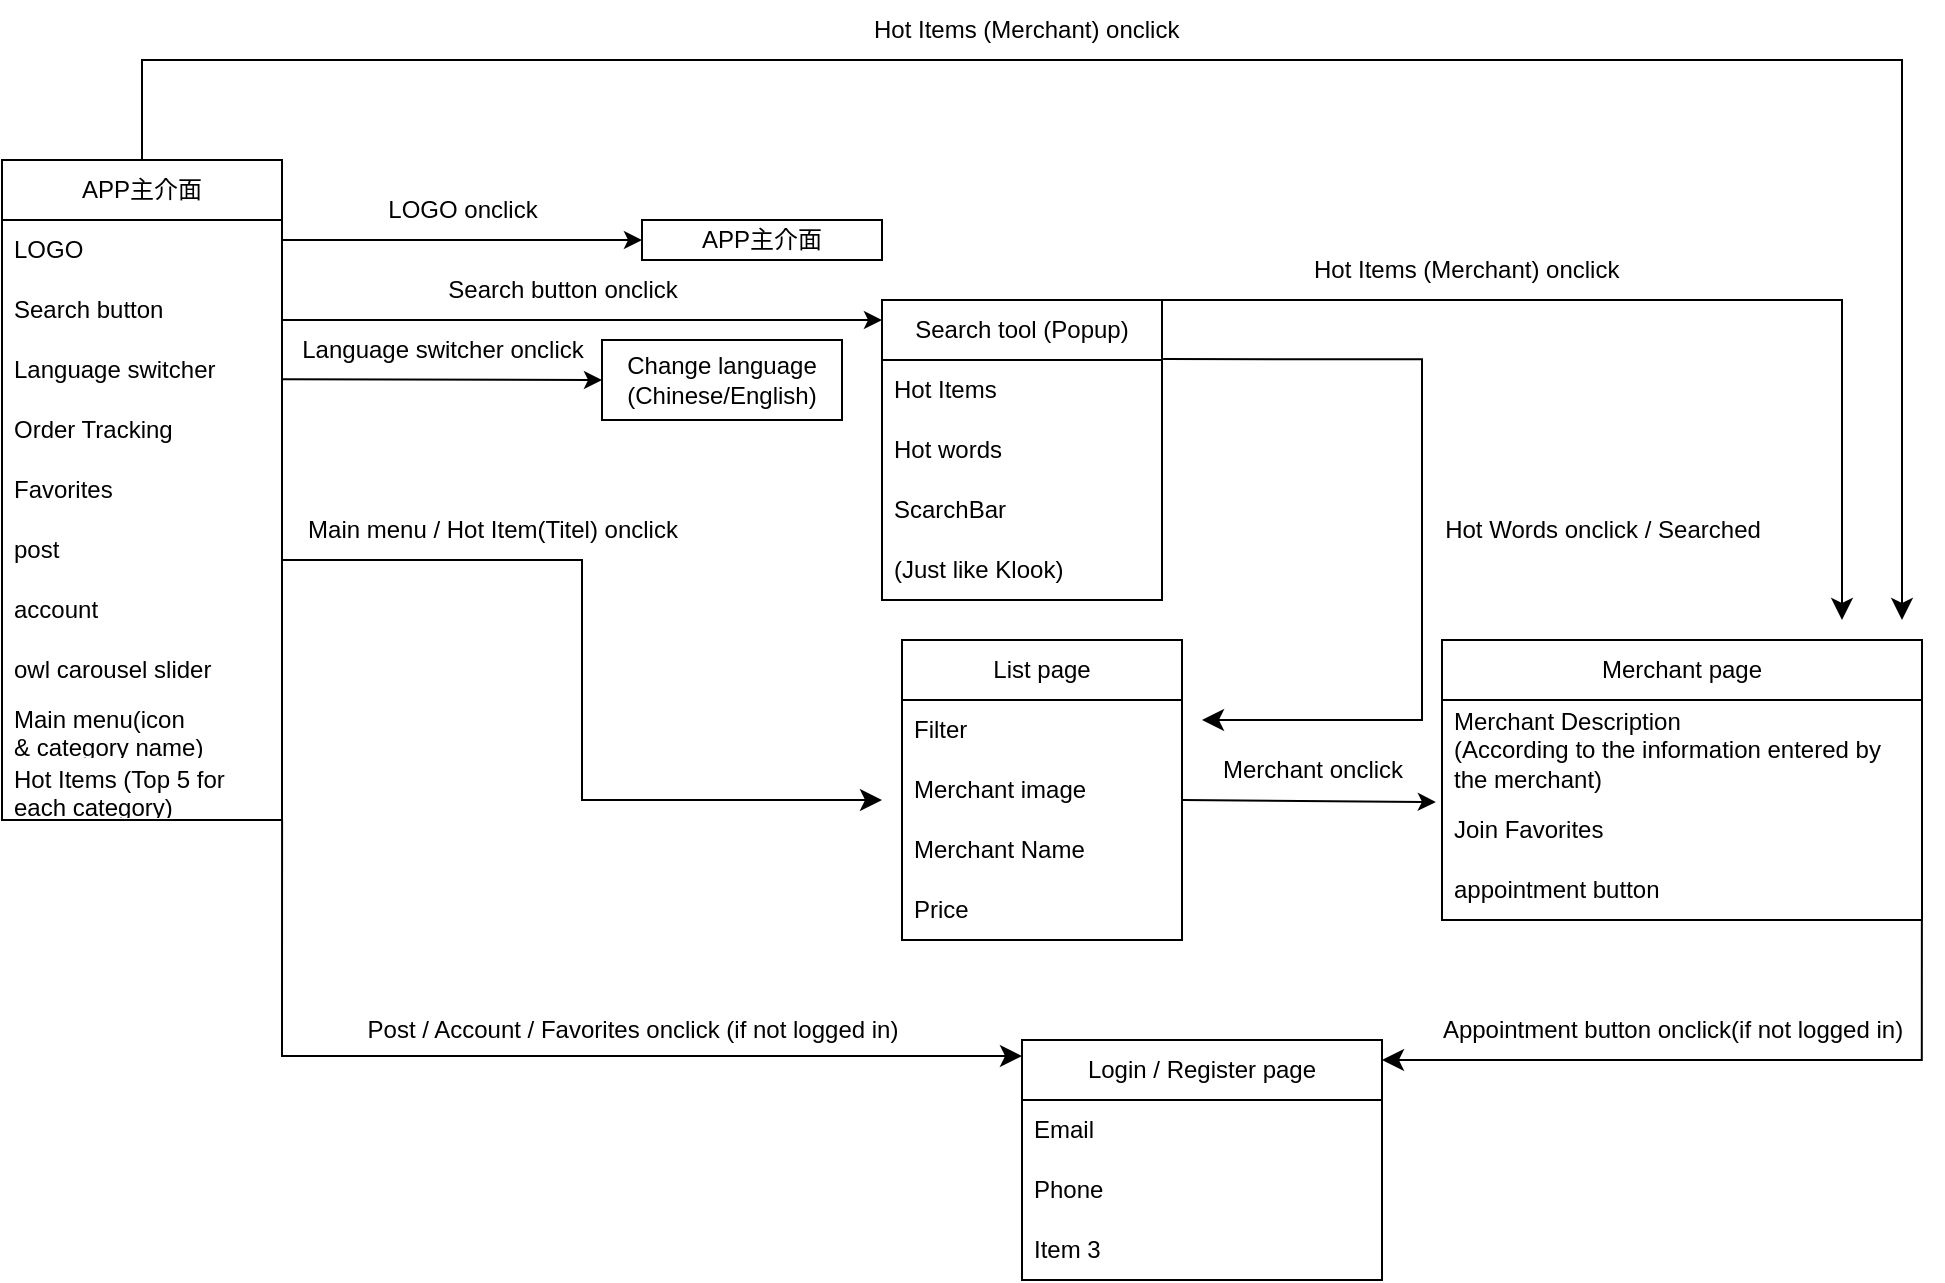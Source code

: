 <mxfile version="21.5.2" type="github">
  <diagram name="Page-1" id="9f46799a-70d6-7492-0946-bef42562c5a5">
    <mxGraphModel dx="1430" dy="2420" grid="1" gridSize="10" guides="1" tooltips="1" connect="1" arrows="1" fold="1" page="1" pageScale="1" pageWidth="2336" pageHeight="1654" background="none" math="0" shadow="0">
      <root>
        <mxCell id="0" />
        <mxCell id="1" parent="0" />
        <mxCell id="vtSzQmXgH5W4J1nf9XrN-16" value="APP主介面" style="swimlane;fontStyle=0;childLayout=stackLayout;horizontal=1;startSize=30;horizontalStack=0;resizeParent=1;resizeParentMax=0;resizeLast=0;collapsible=1;marginBottom=0;whiteSpace=wrap;html=1;" vertex="1" parent="1">
          <mxGeometry x="40" y="40" width="140" height="330" as="geometry">
            <mxRectangle x="40" y="40" width="60" height="30" as="alternateBounds" />
          </mxGeometry>
        </mxCell>
        <mxCell id="vtSzQmXgH5W4J1nf9XrN-20" value="LOGO" style="text;strokeColor=none;fillColor=none;align=left;verticalAlign=middle;spacingLeft=4;spacingRight=4;overflow=hidden;points=[[0,0.5],[1,0.5]];portConstraint=eastwest;rotatable=0;whiteSpace=wrap;html=1;" vertex="1" parent="vtSzQmXgH5W4J1nf9XrN-16">
          <mxGeometry y="30" width="140" height="30" as="geometry" />
        </mxCell>
        <mxCell id="vtSzQmXgH5W4J1nf9XrN-17" value="Search button" style="text;strokeColor=none;fillColor=none;align=left;verticalAlign=middle;spacingLeft=4;spacingRight=4;overflow=hidden;points=[[0,0.5],[1,0.5]];portConstraint=eastwest;rotatable=0;whiteSpace=wrap;html=1;" vertex="1" parent="vtSzQmXgH5W4J1nf9XrN-16">
          <mxGeometry y="60" width="140" height="30" as="geometry" />
        </mxCell>
        <mxCell id="vtSzQmXgH5W4J1nf9XrN-18" value="Language switcher" style="text;strokeColor=none;fillColor=none;align=left;verticalAlign=middle;spacingLeft=4;spacingRight=4;overflow=hidden;points=[[0,0.5],[1,0.5]];portConstraint=eastwest;rotatable=0;whiteSpace=wrap;html=1;" vertex="1" parent="vtSzQmXgH5W4J1nf9XrN-16">
          <mxGeometry y="90" width="140" height="30" as="geometry" />
        </mxCell>
        <mxCell id="vtSzQmXgH5W4J1nf9XrN-21" value="Order Tracking" style="text;strokeColor=none;fillColor=none;align=left;verticalAlign=middle;spacingLeft=4;spacingRight=4;overflow=hidden;points=[[0,0.5],[1,0.5]];portConstraint=eastwest;rotatable=0;whiteSpace=wrap;html=1;" vertex="1" parent="vtSzQmXgH5W4J1nf9XrN-16">
          <mxGeometry y="120" width="140" height="30" as="geometry" />
        </mxCell>
        <mxCell id="vtSzQmXgH5W4J1nf9XrN-22" value="Favorites" style="text;strokeColor=none;fillColor=none;align=left;verticalAlign=middle;spacingLeft=4;spacingRight=4;overflow=hidden;points=[[0,0.5],[1,0.5]];portConstraint=eastwest;rotatable=0;whiteSpace=wrap;html=1;" vertex="1" parent="vtSzQmXgH5W4J1nf9XrN-16">
          <mxGeometry y="150" width="140" height="30" as="geometry" />
        </mxCell>
        <mxCell id="vtSzQmXgH5W4J1nf9XrN-24" value="post" style="text;strokeColor=none;fillColor=none;align=left;verticalAlign=middle;spacingLeft=4;spacingRight=4;overflow=hidden;points=[[0,0.5],[1,0.5]];portConstraint=eastwest;rotatable=0;whiteSpace=wrap;html=1;" vertex="1" parent="vtSzQmXgH5W4J1nf9XrN-16">
          <mxGeometry y="180" width="140" height="30" as="geometry" />
        </mxCell>
        <mxCell id="vtSzQmXgH5W4J1nf9XrN-25" value="account" style="text;strokeColor=none;fillColor=none;align=left;verticalAlign=middle;spacingLeft=4;spacingRight=4;overflow=hidden;points=[[0,0.5],[1,0.5]];portConstraint=eastwest;rotatable=0;whiteSpace=wrap;html=1;" vertex="1" parent="vtSzQmXgH5W4J1nf9XrN-16">
          <mxGeometry y="210" width="140" height="30" as="geometry" />
        </mxCell>
        <mxCell id="vtSzQmXgH5W4J1nf9XrN-26" value="owl carousel slider" style="text;strokeColor=none;fillColor=none;align=left;verticalAlign=middle;spacingLeft=4;spacingRight=4;overflow=hidden;points=[[0,0.5],[1,0.5]];portConstraint=eastwest;rotatable=0;whiteSpace=wrap;html=1;" vertex="1" parent="vtSzQmXgH5W4J1nf9XrN-16">
          <mxGeometry y="240" width="140" height="30" as="geometry" />
        </mxCell>
        <mxCell id="vtSzQmXgH5W4J1nf9XrN-27" value="Main menu(icon &amp;amp;&amp;nbsp;category name)" style="text;strokeColor=none;fillColor=none;align=left;verticalAlign=middle;spacingLeft=4;spacingRight=4;overflow=hidden;points=[[0,0.5],[1,0.5]];portConstraint=eastwest;rotatable=0;whiteSpace=wrap;html=1;" vertex="1" parent="vtSzQmXgH5W4J1nf9XrN-16">
          <mxGeometry y="270" width="140" height="30" as="geometry" />
        </mxCell>
        <mxCell id="vtSzQmXgH5W4J1nf9XrN-28" value="Hot Items (Top 5 for each category)" style="text;strokeColor=none;fillColor=none;align=left;verticalAlign=middle;spacingLeft=4;spacingRight=4;overflow=hidden;points=[[0,0.5],[1,0.5]];portConstraint=eastwest;rotatable=0;whiteSpace=wrap;html=1;" vertex="1" parent="vtSzQmXgH5W4J1nf9XrN-16">
          <mxGeometry y="300" width="140" height="30" as="geometry" />
        </mxCell>
        <mxCell id="vtSzQmXgH5W4J1nf9XrN-19" value="Hot Items (Merchant) onclick" style="text;strokeColor=none;fillColor=none;align=left;verticalAlign=middle;spacingLeft=4;spacingRight=4;overflow=hidden;points=[[0,0.5],[1,0.5]];portConstraint=eastwest;rotatable=0;whiteSpace=wrap;html=1;" vertex="1" parent="1">
          <mxGeometry x="470" y="-40" width="190" height="30" as="geometry" />
        </mxCell>
        <mxCell id="vtSzQmXgH5W4J1nf9XrN-29" value="" style="endArrow=classic;html=1;rounded=0;" edge="1" parent="1">
          <mxGeometry width="50" height="50" relative="1" as="geometry">
            <mxPoint x="180" y="80" as="sourcePoint" />
            <mxPoint x="360" y="80" as="targetPoint" />
          </mxGeometry>
        </mxCell>
        <mxCell id="vtSzQmXgH5W4J1nf9XrN-30" value="LOGO onclick" style="text;html=1;align=center;verticalAlign=middle;resizable=0;points=[];autosize=1;strokeColor=none;fillColor=none;" vertex="1" parent="1">
          <mxGeometry x="220" y="50" width="100" height="30" as="geometry" />
        </mxCell>
        <mxCell id="vtSzQmXgH5W4J1nf9XrN-31" value="APP主介面" style="rounded=0;whiteSpace=wrap;html=1;" vertex="1" parent="1">
          <mxGeometry x="360" y="70" width="120" height="20" as="geometry" />
        </mxCell>
        <mxCell id="vtSzQmXgH5W4J1nf9XrN-32" value="" style="endArrow=classic;html=1;rounded=0;" edge="1" parent="1">
          <mxGeometry width="50" height="50" relative="1" as="geometry">
            <mxPoint x="180" y="120" as="sourcePoint" />
            <mxPoint x="480" y="120" as="targetPoint" />
            <Array as="points">
              <mxPoint x="220" y="120" />
            </Array>
          </mxGeometry>
        </mxCell>
        <mxCell id="vtSzQmXgH5W4J1nf9XrN-33" value="Search button onclick" style="text;html=1;align=center;verticalAlign=middle;resizable=0;points=[];autosize=1;strokeColor=none;fillColor=none;" vertex="1" parent="1">
          <mxGeometry x="250" y="90" width="140" height="30" as="geometry" />
        </mxCell>
        <mxCell id="vtSzQmXgH5W4J1nf9XrN-34" value="Search tool (Popup)" style="swimlane;fontStyle=0;childLayout=stackLayout;horizontal=1;startSize=30;horizontalStack=0;resizeParent=1;resizeParentMax=0;resizeLast=0;collapsible=1;marginBottom=0;whiteSpace=wrap;html=1;" vertex="1" parent="1">
          <mxGeometry x="480" y="110" width="140" height="150" as="geometry" />
        </mxCell>
        <mxCell id="vtSzQmXgH5W4J1nf9XrN-36" value="Hot Items" style="text;strokeColor=none;fillColor=none;align=left;verticalAlign=middle;spacingLeft=4;spacingRight=4;overflow=hidden;points=[[0,0.5],[1,0.5]];portConstraint=eastwest;rotatable=0;whiteSpace=wrap;html=1;" vertex="1" parent="vtSzQmXgH5W4J1nf9XrN-34">
          <mxGeometry y="30" width="140" height="30" as="geometry" />
        </mxCell>
        <mxCell id="vtSzQmXgH5W4J1nf9XrN-37" value="Hot words" style="text;strokeColor=none;fillColor=none;align=left;verticalAlign=middle;spacingLeft=4;spacingRight=4;overflow=hidden;points=[[0,0.5],[1,0.5]];portConstraint=eastwest;rotatable=0;whiteSpace=wrap;html=1;" vertex="1" parent="vtSzQmXgH5W4J1nf9XrN-34">
          <mxGeometry y="60" width="140" height="30" as="geometry" />
        </mxCell>
        <mxCell id="vtSzQmXgH5W4J1nf9XrN-42" value="ScarchBar" style="text;strokeColor=none;fillColor=none;align=left;verticalAlign=middle;spacingLeft=4;spacingRight=4;overflow=hidden;points=[[0,0.5],[1,0.5]];portConstraint=eastwest;rotatable=0;whiteSpace=wrap;html=1;" vertex="1" parent="vtSzQmXgH5W4J1nf9XrN-34">
          <mxGeometry y="90" width="140" height="30" as="geometry" />
        </mxCell>
        <mxCell id="vtSzQmXgH5W4J1nf9XrN-80" value="(Just like Klook)" style="text;strokeColor=none;fillColor=none;align=left;verticalAlign=middle;spacingLeft=4;spacingRight=4;overflow=hidden;points=[[0,0.5],[1,0.5]];portConstraint=eastwest;rotatable=0;whiteSpace=wrap;html=1;" vertex="1" parent="vtSzQmXgH5W4J1nf9XrN-34">
          <mxGeometry y="120" width="140" height="30" as="geometry" />
        </mxCell>
        <mxCell id="vtSzQmXgH5W4J1nf9XrN-43" value="Change language (Chinese/English)" style="rounded=0;whiteSpace=wrap;html=1;" vertex="1" parent="1">
          <mxGeometry x="340" y="130" width="120" height="40" as="geometry" />
        </mxCell>
        <mxCell id="vtSzQmXgH5W4J1nf9XrN-44" value="" style="endArrow=classic;html=1;rounded=0;" edge="1" parent="1">
          <mxGeometry width="50" height="50" relative="1" as="geometry">
            <mxPoint x="180" y="149.67" as="sourcePoint" />
            <mxPoint x="340" y="150" as="targetPoint" />
          </mxGeometry>
        </mxCell>
        <mxCell id="vtSzQmXgH5W4J1nf9XrN-45" value="Language switcher onclick" style="text;html=1;align=center;verticalAlign=middle;resizable=0;points=[];autosize=1;strokeColor=none;fillColor=none;" vertex="1" parent="1">
          <mxGeometry x="180" y="120" width="160" height="30" as="geometry" />
        </mxCell>
        <mxCell id="vtSzQmXgH5W4J1nf9XrN-48" value="Main menu / Hot Item(Titel) onclick" style="text;html=1;align=center;verticalAlign=middle;resizable=0;points=[];autosize=1;strokeColor=none;fillColor=none;rotation=0;" vertex="1" parent="1">
          <mxGeometry x="180" y="210" width="210" height="30" as="geometry" />
        </mxCell>
        <mxCell id="vtSzQmXgH5W4J1nf9XrN-50" value="List page" style="swimlane;fontStyle=0;childLayout=stackLayout;horizontal=1;startSize=30;horizontalStack=0;resizeParent=1;resizeParentMax=0;resizeLast=0;collapsible=1;marginBottom=0;whiteSpace=wrap;html=1;" vertex="1" parent="1">
          <mxGeometry x="490" y="280" width="140" height="150" as="geometry" />
        </mxCell>
        <mxCell id="vtSzQmXgH5W4J1nf9XrN-51" value="Filter" style="text;strokeColor=none;fillColor=none;align=left;verticalAlign=middle;spacingLeft=4;spacingRight=4;overflow=hidden;points=[[0,0.5],[1,0.5]];portConstraint=eastwest;rotatable=0;whiteSpace=wrap;html=1;" vertex="1" parent="vtSzQmXgH5W4J1nf9XrN-50">
          <mxGeometry y="30" width="140" height="30" as="geometry" />
        </mxCell>
        <mxCell id="vtSzQmXgH5W4J1nf9XrN-52" value="Merchant image" style="text;strokeColor=none;fillColor=none;align=left;verticalAlign=middle;spacingLeft=4;spacingRight=4;overflow=hidden;points=[[0,0.5],[1,0.5]];portConstraint=eastwest;rotatable=0;whiteSpace=wrap;html=1;" vertex="1" parent="vtSzQmXgH5W4J1nf9XrN-50">
          <mxGeometry y="60" width="140" height="30" as="geometry" />
        </mxCell>
        <mxCell id="vtSzQmXgH5W4J1nf9XrN-53" value="Merchant Name" style="text;strokeColor=none;fillColor=none;align=left;verticalAlign=middle;spacingLeft=4;spacingRight=4;overflow=hidden;points=[[0,0.5],[1,0.5]];portConstraint=eastwest;rotatable=0;whiteSpace=wrap;html=1;" vertex="1" parent="vtSzQmXgH5W4J1nf9XrN-50">
          <mxGeometry y="90" width="140" height="30" as="geometry" />
        </mxCell>
        <mxCell id="vtSzQmXgH5W4J1nf9XrN-54" value="Price" style="text;strokeColor=none;fillColor=none;align=left;verticalAlign=middle;spacingLeft=4;spacingRight=4;overflow=hidden;points=[[0,0.5],[1,0.5]];portConstraint=eastwest;rotatable=0;whiteSpace=wrap;html=1;" vertex="1" parent="vtSzQmXgH5W4J1nf9XrN-50">
          <mxGeometry y="120" width="140" height="30" as="geometry" />
        </mxCell>
        <mxCell id="vtSzQmXgH5W4J1nf9XrN-55" value="Merchant page" style="swimlane;fontStyle=0;childLayout=stackLayout;horizontal=1;startSize=30;horizontalStack=0;resizeParent=1;resizeParentMax=0;resizeLast=0;collapsible=1;marginBottom=0;whiteSpace=wrap;html=1;" vertex="1" parent="1">
          <mxGeometry x="760" y="280" width="240" height="140" as="geometry" />
        </mxCell>
        <mxCell id="vtSzQmXgH5W4J1nf9XrN-56" value="Merchant Description&lt;br&gt;(According to the information entered by the merchant)&amp;nbsp;" style="text;strokeColor=none;fillColor=none;align=left;verticalAlign=middle;spacingLeft=4;spacingRight=4;overflow=hidden;points=[[0,0.5],[1,0.5]];portConstraint=eastwest;rotatable=0;whiteSpace=wrap;html=1;" vertex="1" parent="vtSzQmXgH5W4J1nf9XrN-55">
          <mxGeometry y="30" width="240" height="50" as="geometry" />
        </mxCell>
        <mxCell id="vtSzQmXgH5W4J1nf9XrN-59" value="Join Favorites" style="text;strokeColor=none;fillColor=none;align=left;verticalAlign=middle;spacingLeft=4;spacingRight=4;overflow=hidden;points=[[0,0.5],[1,0.5]];portConstraint=eastwest;rotatable=0;whiteSpace=wrap;html=1;" vertex="1" parent="vtSzQmXgH5W4J1nf9XrN-55">
          <mxGeometry y="80" width="240" height="30" as="geometry" />
        </mxCell>
        <mxCell id="vtSzQmXgH5W4J1nf9XrN-63" value="appointment button" style="text;strokeColor=none;fillColor=none;align=left;verticalAlign=middle;spacingLeft=4;spacingRight=4;overflow=hidden;points=[[0,0.5],[1,0.5]];portConstraint=eastwest;rotatable=0;whiteSpace=wrap;html=1;" vertex="1" parent="vtSzQmXgH5W4J1nf9XrN-55">
          <mxGeometry y="110" width="240" height="30" as="geometry" />
        </mxCell>
        <mxCell id="vtSzQmXgH5W4J1nf9XrN-60" value="" style="endArrow=classic;html=1;rounded=0;entryX=-0.022;entryY=0.7;entryDx=0;entryDy=0;entryPerimeter=0;" edge="1" parent="1">
          <mxGeometry width="50" height="50" relative="1" as="geometry">
            <mxPoint x="630" y="360" as="sourcePoint" />
            <mxPoint x="756.92" y="361" as="targetPoint" />
          </mxGeometry>
        </mxCell>
        <mxCell id="vtSzQmXgH5W4J1nf9XrN-62" value="Merchant onclick" style="text;html=1;align=center;verticalAlign=middle;resizable=0;points=[];autosize=1;strokeColor=none;fillColor=none;" vertex="1" parent="1">
          <mxGeometry x="640" y="330" width="110" height="30" as="geometry" />
        </mxCell>
        <mxCell id="vtSzQmXgH5W4J1nf9XrN-66" value="Post / Account / Favorites onclick (if not logged in)" style="text;html=1;align=center;verticalAlign=middle;resizable=0;points=[];autosize=1;strokeColor=none;fillColor=none;rotation=0;" vertex="1" parent="1">
          <mxGeometry x="210" y="460" width="290" height="30" as="geometry" />
        </mxCell>
        <mxCell id="vtSzQmXgH5W4J1nf9XrN-67" value="" style="edgeStyle=elbowEdgeStyle;elbow=horizontal;endArrow=classic;html=1;curved=0;rounded=0;endSize=8;startSize=8;" edge="1" parent="1">
          <mxGeometry width="50" height="50" relative="1" as="geometry">
            <mxPoint x="180" y="240" as="sourcePoint" />
            <mxPoint x="480" y="360" as="targetPoint" />
          </mxGeometry>
        </mxCell>
        <mxCell id="vtSzQmXgH5W4J1nf9XrN-71" value="" style="edgeStyle=segmentEdgeStyle;endArrow=classic;html=1;curved=0;rounded=0;endSize=8;startSize=8;exitX=1.021;exitY=0.743;exitDx=0;exitDy=0;exitPerimeter=0;" edge="1" parent="1">
          <mxGeometry width="50" height="50" relative="1" as="geometry">
            <mxPoint x="180.04" y="370.0" as="sourcePoint" />
            <mxPoint x="550" y="488" as="targetPoint" />
            <Array as="points">
              <mxPoint x="180" y="488" />
            </Array>
          </mxGeometry>
        </mxCell>
        <mxCell id="vtSzQmXgH5W4J1nf9XrN-72" value="" style="edgeStyle=segmentEdgeStyle;endArrow=classic;html=1;curved=0;rounded=0;endSize=8;startSize=8;" edge="1" parent="1">
          <mxGeometry width="50" height="50" relative="1" as="geometry">
            <mxPoint x="999.94" y="420" as="sourcePoint" />
            <mxPoint x="730" y="490" as="targetPoint" />
            <Array as="points">
              <mxPoint x="1000" y="490" />
              <mxPoint x="870" y="490" />
            </Array>
          </mxGeometry>
        </mxCell>
        <mxCell id="vtSzQmXgH5W4J1nf9XrN-73" value="Appointment button onclick(if not logged in)" style="text;html=1;align=center;verticalAlign=middle;resizable=0;points=[];autosize=1;strokeColor=none;fillColor=none;" vertex="1" parent="1">
          <mxGeometry x="750" y="460" width="250" height="30" as="geometry" />
        </mxCell>
        <mxCell id="vtSzQmXgH5W4J1nf9XrN-74" value="Login / Register page" style="swimlane;fontStyle=0;childLayout=stackLayout;horizontal=1;startSize=30;horizontalStack=0;resizeParent=1;resizeParentMax=0;resizeLast=0;collapsible=1;marginBottom=0;whiteSpace=wrap;html=1;" vertex="1" parent="1">
          <mxGeometry x="550" y="480" width="180" height="120" as="geometry" />
        </mxCell>
        <mxCell id="vtSzQmXgH5W4J1nf9XrN-75" value="Email" style="text;strokeColor=none;fillColor=none;align=left;verticalAlign=middle;spacingLeft=4;spacingRight=4;overflow=hidden;points=[[0,0.5],[1,0.5]];portConstraint=eastwest;rotatable=0;whiteSpace=wrap;html=1;" vertex="1" parent="vtSzQmXgH5W4J1nf9XrN-74">
          <mxGeometry y="30" width="180" height="30" as="geometry" />
        </mxCell>
        <mxCell id="vtSzQmXgH5W4J1nf9XrN-76" value="Phone" style="text;strokeColor=none;fillColor=none;align=left;verticalAlign=middle;spacingLeft=4;spacingRight=4;overflow=hidden;points=[[0,0.5],[1,0.5]];portConstraint=eastwest;rotatable=0;whiteSpace=wrap;html=1;" vertex="1" parent="vtSzQmXgH5W4J1nf9XrN-74">
          <mxGeometry y="60" width="180" height="30" as="geometry" />
        </mxCell>
        <mxCell id="vtSzQmXgH5W4J1nf9XrN-77" value="Item 3" style="text;strokeColor=none;fillColor=none;align=left;verticalAlign=middle;spacingLeft=4;spacingRight=4;overflow=hidden;points=[[0,0.5],[1,0.5]];portConstraint=eastwest;rotatable=0;whiteSpace=wrap;html=1;" vertex="1" parent="vtSzQmXgH5W4J1nf9XrN-74">
          <mxGeometry y="90" width="180" height="30" as="geometry" />
        </mxCell>
        <mxCell id="vtSzQmXgH5W4J1nf9XrN-79" value="" style="edgeStyle=segmentEdgeStyle;endArrow=classic;html=1;curved=0;rounded=0;endSize=8;startSize=8;exitX=0.5;exitY=0;exitDx=0;exitDy=0;" edge="1" parent="1" source="vtSzQmXgH5W4J1nf9XrN-16">
          <mxGeometry width="50" height="50" relative="1" as="geometry">
            <mxPoint x="110" y="10" as="sourcePoint" />
            <mxPoint x="990" y="270" as="targetPoint" />
            <Array as="points">
              <mxPoint x="110" y="-10" />
            </Array>
          </mxGeometry>
        </mxCell>
        <mxCell id="vtSzQmXgH5W4J1nf9XrN-81" value="" style="edgeStyle=segmentEdgeStyle;endArrow=classic;html=1;curved=0;rounded=0;endSize=8;startSize=8;exitX=1;exitY=0;exitDx=0;exitDy=0;" edge="1" parent="1" source="vtSzQmXgH5W4J1nf9XrN-34">
          <mxGeometry width="50" height="50" relative="1" as="geometry">
            <mxPoint x="660" y="190" as="sourcePoint" />
            <mxPoint x="960" y="270" as="targetPoint" />
          </mxGeometry>
        </mxCell>
        <mxCell id="vtSzQmXgH5W4J1nf9XrN-82" value="Hot Items (Merchant) onclick" style="text;strokeColor=none;fillColor=none;align=left;verticalAlign=middle;spacingLeft=4;spacingRight=4;overflow=hidden;points=[[0,0.5],[1,0.5]];portConstraint=eastwest;rotatable=0;whiteSpace=wrap;html=1;" vertex="1" parent="1">
          <mxGeometry x="690" y="80" width="190" height="30" as="geometry" />
        </mxCell>
        <mxCell id="vtSzQmXgH5W4J1nf9XrN-83" value="" style="edgeStyle=segmentEdgeStyle;endArrow=classic;html=1;curved=0;rounded=0;endSize=8;startSize=8;exitX=1.004;exitY=-0.015;exitDx=0;exitDy=0;exitPerimeter=0;" edge="1" parent="1" source="vtSzQmXgH5W4J1nf9XrN-36">
          <mxGeometry width="50" height="50" relative="1" as="geometry">
            <mxPoint x="660" y="190" as="sourcePoint" />
            <mxPoint x="640" y="320" as="targetPoint" />
            <Array as="points">
              <mxPoint x="750" y="140" />
              <mxPoint x="750" y="320" />
              <mxPoint x="670" y="320" />
            </Array>
          </mxGeometry>
        </mxCell>
        <mxCell id="vtSzQmXgH5W4J1nf9XrN-84" value="Hot Words onclick / Searched" style="text;html=1;align=center;verticalAlign=middle;resizable=0;points=[];autosize=1;strokeColor=none;fillColor=none;" vertex="1" parent="1">
          <mxGeometry x="750" y="210" width="180" height="30" as="geometry" />
        </mxCell>
      </root>
    </mxGraphModel>
  </diagram>
</mxfile>
